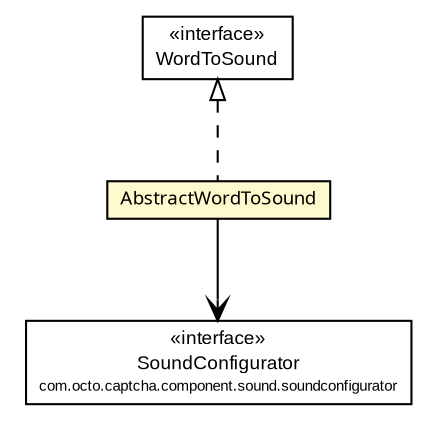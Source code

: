 #!/usr/local/bin/dot
#
# Class diagram 
# Generated by UmlGraph version 4.6 (http://www.spinellis.gr/sw/umlgraph)
#

digraph G {
	edge [fontname="arial",fontsize=10,labelfontname="arial",labelfontsize=10];
	node [fontname="arial",fontsize=10,shape=plaintext];
	// com.octo.captcha.component.sound.soundconfigurator.SoundConfigurator
	c11397 [label=<<table border="0" cellborder="1" cellspacing="0" cellpadding="2" port="p" href="../soundconfigurator/SoundConfigurator.html">
		<tr><td><table border="0" cellspacing="0" cellpadding="1">
			<tr><td> &laquo;interface&raquo; </td></tr>
			<tr><td> SoundConfigurator </td></tr>
			<tr><td><font point-size="7.0"> com.octo.captcha.component.sound.soundconfigurator </font></td></tr>
		</table></td></tr>
		</table>>, fontname="arial", fontcolor="black", fontsize=9.0];
	// com.octo.captcha.component.sound.wordtosound.WordToSound
	c11398 [label=<<table border="0" cellborder="1" cellspacing="0" cellpadding="2" port="p" href="./WordToSound.html">
		<tr><td><table border="0" cellspacing="0" cellpadding="1">
			<tr><td> &laquo;interface&raquo; </td></tr>
			<tr><td> WordToSound </td></tr>
		</table></td></tr>
		</table>>, fontname="arial", fontcolor="black", fontsize=9.0];
	// com.octo.captcha.component.sound.wordtosound.AbstractWordToSound
	c11399 [label=<<table border="0" cellborder="1" cellspacing="0" cellpadding="2" port="p" bgcolor="lemonChiffon" href="./AbstractWordToSound.html">
		<tr><td><table border="0" cellspacing="0" cellpadding="1">
			<tr><td><font face="ariali"> AbstractWordToSound </font></td></tr>
		</table></td></tr>
		</table>>, fontname="arial", fontcolor="black", fontsize=9.0];
	//com.octo.captcha.component.sound.wordtosound.AbstractWordToSound implements com.octo.captcha.component.sound.wordtosound.WordToSound
	c11398:p -> c11399:p [dir=back,arrowtail=empty,style=dashed];
	// com.octo.captcha.component.sound.wordtosound.AbstractWordToSound NAVASSOC com.octo.captcha.component.sound.soundconfigurator.SoundConfigurator
	c11399:p -> c11397:p [taillabel="", label="", headlabel="", fontname="arial", fontcolor="black", fontsize=10.0, color="black", arrowhead=open];
}

